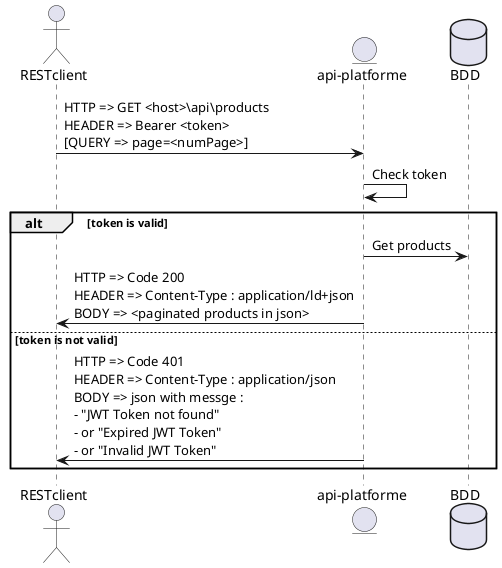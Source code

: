 @startuml
    actor RESTclient
    entity "api-platforme"
    database BDD
    
    RESTclient -> "api-platforme" : HTTP => GET <host>\api\products \nHEADER => Bearer <token> \n[QUERY => page=<numPage>]
    "api-platforme" -> "api-platforme" : Check token
    alt token is valid 
        "api-platforme" -> BDD : Get products
        "api-platforme" -> RESTclient : HTTP => Code 200 \nHEADER => Content-Type : application/ld+json \nBODY => <paginated products in json> 
    else token is not valid
        "api-platforme" -> RESTclient : HTTP => Code 401 \nHEADER => Content-Type : application/json \nBODY => json with messge : \n- "JWT Token not found" \n- or "Expired JWT Token"\n- or "Invalid JWT Token"
    end
@enduml